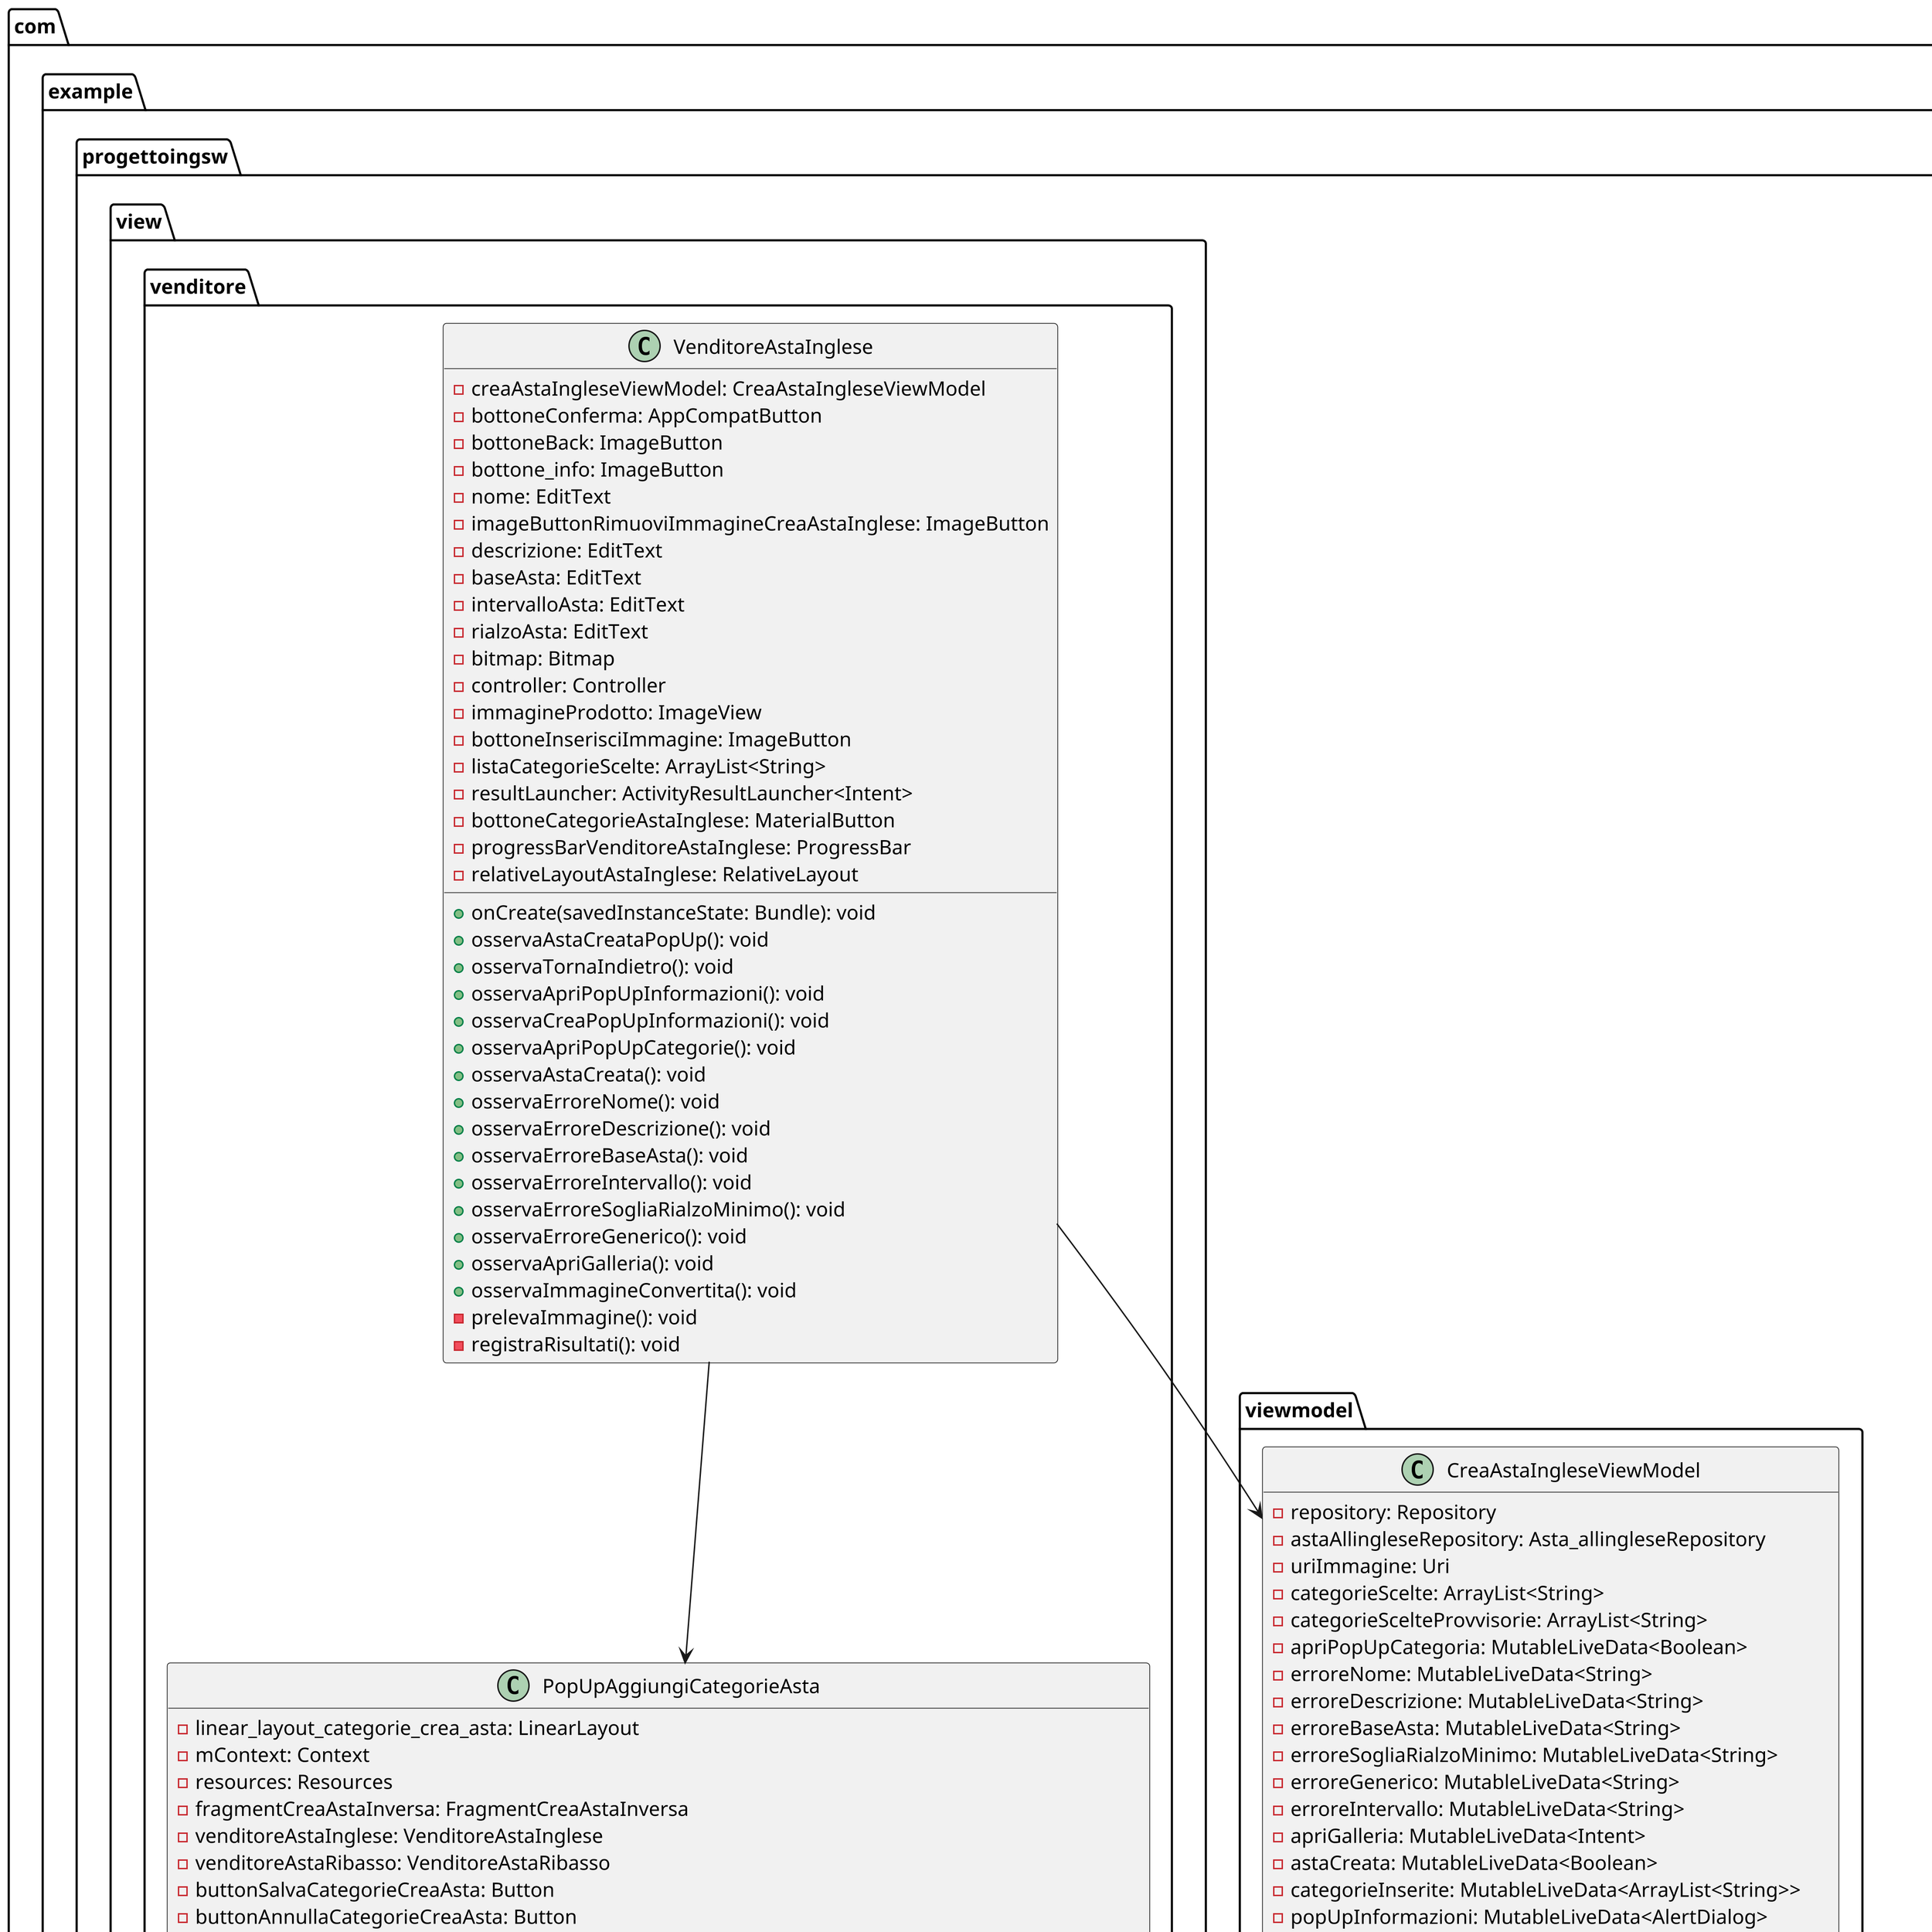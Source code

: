 @startuml

scale 3
package com.example.progettoingsw.view.venditore {
    class VenditoreAstaInglese {
        - creaAstaIngleseViewModel: CreaAstaIngleseViewModel
        - bottoneConferma: AppCompatButton
        - bottoneBack: ImageButton
        - bottone_info: ImageButton
        - nome: EditText
        - imageButtonRimuoviImmagineCreaAstaInglese: ImageButton
        - descrizione: EditText
        - baseAsta: EditText
        - intervalloAsta: EditText
        - rialzoAsta: EditText
        - bitmap: Bitmap
        - controller: Controller
        - immagineProdotto: ImageView
        - bottoneInserisciImmagine: ImageButton
        - listaCategorieScelte: ArrayList<String>
        - resultLauncher: ActivityResultLauncher<Intent>
        - bottoneCategorieAstaInglese: MaterialButton
        - progressBarVenditoreAstaInglese: ProgressBar
        - relativeLayoutAstaInglese: RelativeLayout
        + onCreate(savedInstanceState: Bundle): void
        + osservaAstaCreataPopUp(): void
        + osservaTornaIndietro(): void
        + osservaApriPopUpInformazioni(): void
        + osservaCreaPopUpInformazioni(): void
        + osservaApriPopUpCategorie(): void
        + osservaAstaCreata(): void
        + osservaErroreNome(): void
        + osservaErroreDescrizione(): void
        + osservaErroreBaseAsta(): void
        + osservaErroreIntervallo(): void
        + osservaErroreSogliaRialzoMinimo(): void
        + osservaErroreGenerico(): void
        + osservaApriGalleria(): void
        + osservaImmagineConvertita(): void
        - prelevaImmagine(): void
        - registraRisultati(): void
    }
    class PopUpAggiungiCategorieAsta {
            - linear_layout_categorie_crea_asta: LinearLayout
            - mContext: Context
            - resources: Resources
            - fragmentCreaAstaInversa: FragmentCreaAstaInversa
            - venditoreAstaInglese: VenditoreAstaInglese
            - venditoreAstaRibasso: VenditoreAstaRibasso
            - buttonSalvaCategorieCreaAsta: Button
            - buttonAnnullaCategorieCreaAsta: Button
            - creaAstaInversaViewModel: CreaAstaInversaViewModel
            - creaAstaIngleseViewModel: CreaAstaIngleseViewModel
            - creaAstaRibassoViewModel: CreaAstaRibassoViewModel
            + PopUpAggiungiCategorieAsta(context: Context, fragmentCreaAstaInversa: FragmentCreaAstaInversa,
            creaAstaInversaViewModel: CreaAstaInversaViewModel)
            + PopUpAggiungiCategorieAsta(context: Context, venditoreAstaInglese: VenditoreAstaInglese,
             creaAstaIngleseViewModel: CreaAstaIngleseViewModel)
            + PopUpAggiungiCategorieAsta(context: Context, venditoreAstaRibasso: VenditoreAstaRibasso,
             creaAstaRibassoViewModel: CreaAstaRibassoViewModel)
            + onCreate(savedInstanceState: Bundle): void
            + onClick(view: View): void
            - populateLinearLayout(): void
            - selectCategories(categorieInserite: ArrayList<String>): void
            - rimuoviOsservatori(): void
            + osservaCategorieInserite(): void
        }
}

package com.example.progettoingsw.viewmodel {
    class CreaAstaIngleseViewModel {
        - repository: Repository
        - astaAllingleseRepository: Asta_allingleseRepository
        - uriImmagine: Uri
        - categorieScelte: ArrayList<String>
        - categorieScelteProvvisorie: ArrayList<String>
        - apriPopUpCategoria: MutableLiveData<Boolean>
        - erroreNome: MutableLiveData<String>
        - erroreDescrizione: MutableLiveData<String>
        - erroreBaseAsta: MutableLiveData<String>
        - erroreSogliaRialzoMinimo: MutableLiveData<String>
        - erroreGenerico: MutableLiveData<String>
        - erroreIntervallo: MutableLiveData<String>
        - apriGalleria: MutableLiveData<Intent>
        - astaCreata: MutableLiveData<Boolean>
        - categorieInserite: MutableLiveData<ArrayList<String>>
        - popUpInformazioni: MutableLiveData<AlertDialog>
        - apriPopUpInformazioni: MutableLiveData<Boolean>
        - immagineConvertita: MutableLiveData<Bitmap>
        - tornaIndietro: MutableLiveData<Boolean>
        - astaCreataPopUp: MutableLiveData<String>
        + CreaAstaIngleseViewModel()
        + apriPopUp(): void
        + creaAsta(String, String, String, String, String, Bitmap): void
        + creaAstaBackend(Asta_allingleseModel): void
        + onActivityResult(Uri): void
        + prelevaImmagine(Activity): void
        + setImmagine(ActivityResult, Activity): void
        + displayImage(Uri, Activity): void
        + apriPopUpInformazioni(): void
        + creaPopUpInformazioni(Activity): void
        + addCategoriaProvvisoria(String): void
        + removeCategoriaProvvisoria(String): void
        + saveCategorieScelte(): void
        + setCategoriaProvvisoria(ArrayList<String>): void
        + checkCategorieInserite(): void
        + setTornaIndietro(Boolean): void
        + premutoBack(): void
        + setAstaCreataPopUp(): void
        + checkAstaCreataPopUp(): Boolean
    }
}
package com.example.progettoingsw.repository {
class Repository {
    - acquirenteModel: AcquirenteModel
    - listaCategorieAcquirente: ArrayList<String>
    - venditoreModel: VenditoreModel
    - socialAcquirenteModelList: List<SocialAcquirenteModel>
    - socialVenditoreModelList: List<SocialVenditoreModel>
    - acquirenteEmailDaAsta: String
    - venditoreEmailDaAsta: String
    - nomeSocialSelezionato: String
    - nomeLinkSelezionato: String
    - leMieAsteUtenteAttuale: Boolean
    - listaSocialAcquirenteRecuperati: ArrayList<SocialAcquirenteModel>
    - listaSocialVenditoreRecuperati: ArrayList<SocialVenditoreModel>
    - listaCategorieVenditore: ArrayList<String>
    - categoriaSelezionata: String
    - backendUrl: String
    - questaRepository: Repository
    - listaAsteAllIngleseInScadenza: ArrayList<Asta_allingleseModel>
    - listaAsteAllIngleseCategoriaNome: ArrayList<Asta_allingleseModel>
    - listaAsteAllIngleseNuove: ArrayList<Asta_allingleseModel>
    - listaAsteAlRibassoCategoriaNome: ArrayList<Asta_alribassoModel>
    - listaAsteAlRibassoNuove: ArrayList<Asta_alribassoModel>
    - listaAsteInversaInScadenza: ArrayList<Asta_inversaModel>
    - listaAsteInversaCategoriaNome: ArrayList<Asta_inversaModel>
    - listaAsteInversaNuove: ArrayList<Asta_inversaModel>
    - notificaAcquirenteScelta: NotificheAcquirenteModel
    - notificaVenditoreScelta: NotificheVenditoreModel
    - nome_socialAcquirenteSelezionato: String
    - link_socialAcquirenteSelezionato: String
    - asta_allingleseSelezionata: Asta_allingleseModel
    - asta_alribassoSelezionata: Asta_alribassoModel
    - asta_inversaSelezionata: Asta_inversaModel
    + getInstance(): Repository
    + deleteRepository(): void
}
class Asta_allingleseRepository {
+ getAste_allingleseScadenzaRecenteBackend(OnGetAsteScadenzaRecenteListener): void
    + getAste_allingleseNuoveBackend(OnGetAsteNuoveListener): void
    + getAste_allingleseCategoriaNomeBackend(ArrayList<String>, OnGetAsteCategoriaNomeListener): void
    + partecipaAsta_allinglese(Long, String, String, String, String, OnPartecipazioneAstaIngleseListener): void
    + trovaAsta_allinglese(Long, OnTrovaAstaIngleseListener): void
    + verificaAstaIngleseInPreferiti(String, Long, OnVerificaAstaIngleseInPreferitiListener): void
    + inserimentoAstaInPreferiti(Long, String, OnInserimentoAstaIngleseInPreferitiListener): void
    + eliminazioneAstaInPreferiti(Long, String, OnEliminazioneAstaIngleseInPreferitiListener): void
    + getAsteInglesePreferite(String, OnGetAstePreferiteListener): void
    + saveAsta_inglese(Asta_allingleseModel, ArrayList<String>, OnInserimentoAstaIngleseListener): void
    + getEmailVincente(String, Long, OnGetEmailVincenteListener): void
    + getAstePerRicerca(String, ArrayList<String>, String, OnGetAstePerRicercaListener): void
    + OnGetAsteScadenzaRecenteListener
    + OnGetAsteNuoveListener
    + OnGetAsteCategoriaNomeListener
    + OnPartecipazioneAstaIngleseListener
    + OnTrovaAstaIngleseListener
    + OnVerificaAstaIngleseInPreferitiListener
    + OnInserimentoAstaIngleseInPreferitiListener
    + OnEliminazioneAstaIngleseInPreferitiListener
    + OnGetAstePreferiteListener
    + OnInserimentoAstaIngleseListener
    + OnGetEmailVincenteListener
    + OnGetAstePerRicercaListener
    - GetAsteScadenzaRecenteTask
    - GetAsteNuoveTask
    - GetAsteCategoriaNomeTask
    - PartecipaAsta_allingleseTask
    - trovaAsta_allingleseTask
    - verificaAsta_allingleseInPreferitiTask
    - inserimentoAsta_allingleseInPreferitiTask
    - eliminazioneAsta_allingleseInPreferitiTask
    - GetAsteInglesePreferiteTask
    - inserimentoAsta_ingleseTask
    - GetEmailVincenteTask
    - GetAstePerRicercaTask
    + base64ToByteArray(String): byte[]
    + byteArrayToBase64(byte[]): String
}
}

package com.example.progettoingsw.model {
    class Asta_allingleseModel {
        - id: Long
        - nome: String
        - descrizione: String
        - path_immagine: byte[]
        - baseAsta: float
        - intervalloTempoOfferte: String
        - intervalloOfferteBase: String
        - rialzoMin: float
        - prezzoAttuale: float
        - condizione: String
        - id_venditore: String

        + Asta_allingleseModel()
        + Asta_allingleseModel(Long, String, String, byte[], float, String,
         String, float, float, String, String)
        + Asta_allingleseModel(String, String, byte[], float, String,
         String, float, float, String, String)
        + getId(): Long
        + setId(Long): void
        + getNome(): String
        + setNome(String): void
        + getDescrizione(): String
        + setDescrizione(String): void
        + getPath_immagine(): byte[]
        + setPath_immagine(byte[]): void
        + getBaseAsta(): float
        + setBaseAsta(float): void
        + getIntervalloTempoOfferte(): String
        + setIntervalloTempoOfferte(String): void
        + getIntervalloOfferteBase(): String
        + setIntervalloOfferteBase(String): void
        + getRialzoMin(): float
        + setRialzoMin(float): void
        + getPrezzoAttuale(): float
        + setPrezzoAttuale(float): void
        + getCondizione(): String
        + setCondizione(String): void
        + getId_venditore(): String
        + setId_venditore(String): void
    }
}
VenditoreAstaInglese --> PopUpAggiungiCategorieAsta
VenditoreAstaInglese --> CreaAstaIngleseViewModel
CreaAstaIngleseViewModel --> Repository
CreaAstaIngleseViewModel --> Asta_allingleseRepository
CreaAstaIngleseViewModel --> Asta_allingleseModel



@enduml